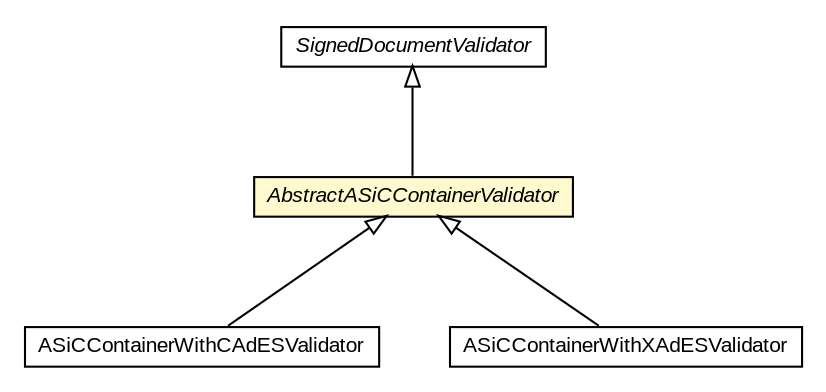 #!/usr/local/bin/dot
#
# Class diagram 
# Generated by UMLGraph version R5_6-24-gf6e263 (http://www.umlgraph.org/)
#

digraph G {
	edge [fontname="arial",fontsize=10,labelfontname="arial",labelfontsize=10];
	node [fontname="arial",fontsize=10,shape=plaintext];
	nodesep=0.25;
	ranksep=0.5;
	// eu.europa.esig.dss.validation.SignedDocumentValidator
	c121966 [label=<<table title="eu.europa.esig.dss.validation.SignedDocumentValidator" border="0" cellborder="1" cellspacing="0" cellpadding="2" port="p" href="../../validation/SignedDocumentValidator.html">
		<tr><td><table border="0" cellspacing="0" cellpadding="1">
<tr><td align="center" balign="center"><font face="arial italic"> SignedDocumentValidator </font></td></tr>
		</table></td></tr>
		</table>>, URL="../../validation/SignedDocumentValidator.html", fontname="arial", fontcolor="black", fontsize=10.0];
	// eu.europa.esig.dss.asic.validation.ASiCContainerWithCAdESValidator
	c122598 [label=<<table title="eu.europa.esig.dss.asic.validation.ASiCContainerWithCAdESValidator" border="0" cellborder="1" cellspacing="0" cellpadding="2" port="p" href="./ASiCContainerWithCAdESValidator.html">
		<tr><td><table border="0" cellspacing="0" cellpadding="1">
<tr><td align="center" balign="center"> ASiCContainerWithCAdESValidator </td></tr>
		</table></td></tr>
		</table>>, URL="./ASiCContainerWithCAdESValidator.html", fontname="arial", fontcolor="black", fontsize=10.0];
	// eu.europa.esig.dss.asic.validation.ASiCContainerWithXAdESValidator
	c122601 [label=<<table title="eu.europa.esig.dss.asic.validation.ASiCContainerWithXAdESValidator" border="0" cellborder="1" cellspacing="0" cellpadding="2" port="p" href="./ASiCContainerWithXAdESValidator.html">
		<tr><td><table border="0" cellspacing="0" cellpadding="1">
<tr><td align="center" balign="center"> ASiCContainerWithXAdESValidator </td></tr>
		</table></td></tr>
		</table>>, URL="./ASiCContainerWithXAdESValidator.html", fontname="arial", fontcolor="black", fontsize=10.0];
	// eu.europa.esig.dss.asic.validation.AbstractASiCContainerValidator
	c122603 [label=<<table title="eu.europa.esig.dss.asic.validation.AbstractASiCContainerValidator" border="0" cellborder="1" cellspacing="0" cellpadding="2" port="p" bgcolor="lemonChiffon" href="./AbstractASiCContainerValidator.html">
		<tr><td><table border="0" cellspacing="0" cellpadding="1">
<tr><td align="center" balign="center"><font face="arial italic"> AbstractASiCContainerValidator </font></td></tr>
		</table></td></tr>
		</table>>, URL="./AbstractASiCContainerValidator.html", fontname="arial", fontcolor="black", fontsize=10.0];
	//eu.europa.esig.dss.asic.validation.ASiCContainerWithCAdESValidator extends eu.europa.esig.dss.asic.validation.AbstractASiCContainerValidator
	c122603:p -> c122598:p [dir=back,arrowtail=empty];
	//eu.europa.esig.dss.asic.validation.ASiCContainerWithXAdESValidator extends eu.europa.esig.dss.asic.validation.AbstractASiCContainerValidator
	c122603:p -> c122601:p [dir=back,arrowtail=empty];
	//eu.europa.esig.dss.asic.validation.AbstractASiCContainerValidator extends eu.europa.esig.dss.validation.SignedDocumentValidator
	c121966:p -> c122603:p [dir=back,arrowtail=empty];
}

